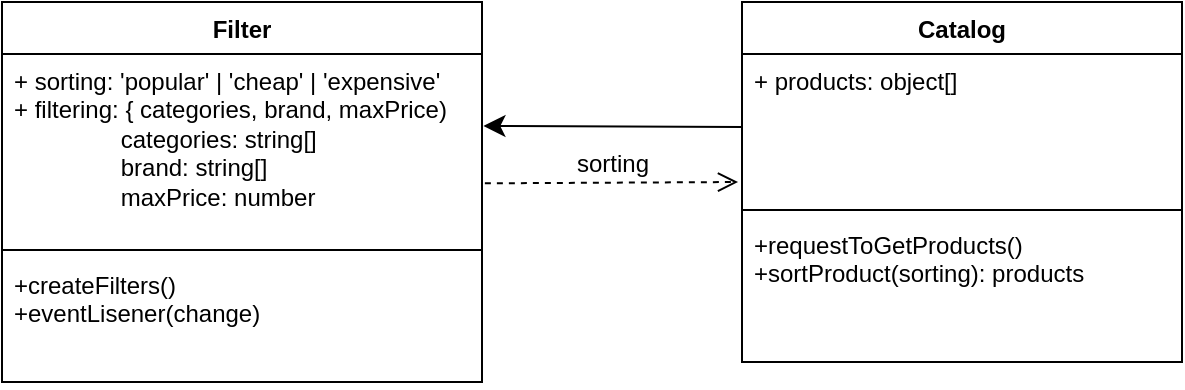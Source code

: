 <mxfile version="23.1.7" type="github">
  <diagram id="C5RBs43oDa-KdzZeNtuy" name="Page-1">
    <mxGraphModel dx="794" dy="509" grid="1" gridSize="10" guides="1" tooltips="1" connect="1" arrows="1" fold="1" page="1" pageScale="1" pageWidth="827" pageHeight="1169" math="0" shadow="0">
      <root>
        <mxCell id="WIyWlLk6GJQsqaUBKTNV-0" />
        <mxCell id="WIyWlLk6GJQsqaUBKTNV-1" parent="WIyWlLk6GJQsqaUBKTNV-0" />
        <mxCell id="ib1jx9rt4TvfZTGL_VWz-0" value="Filter" style="swimlane;fontStyle=1;align=center;verticalAlign=top;childLayout=stackLayout;horizontal=1;startSize=26;horizontalStack=0;resizeParent=1;resizeParentMax=0;resizeLast=0;collapsible=1;marginBottom=0;whiteSpace=wrap;html=1;" vertex="1" parent="WIyWlLk6GJQsqaUBKTNV-1">
          <mxGeometry x="100" y="230" width="240" height="190" as="geometry" />
        </mxCell>
        <mxCell id="ib1jx9rt4TvfZTGL_VWz-1" value="+ sorting: &#39;popular&#39; | &#39;cheap&#39; | &#39;expensive&#39;&lt;br&gt;+ filtering: { categories, brand, maxPrice)&lt;br&gt;&lt;span style=&quot;white-space: pre;&quot;&gt;&#x9;&lt;/span&gt;&lt;span style=&quot;white-space: pre;&quot;&gt;&#x9;&lt;/span&gt;categories: string[]&lt;br&gt;&lt;span style=&quot;white-space: pre;&quot;&gt;&#x9;&lt;/span&gt;&lt;span style=&quot;white-space: pre;&quot;&gt;&#x9;&lt;/span&gt;brand: string[]&lt;br&gt;&lt;span style=&quot;white-space: pre;&quot;&gt;&#x9;&lt;/span&gt;&lt;span style=&quot;white-space: pre;&quot;&gt;&#x9;&lt;/span&gt;maxPrice: number" style="text;strokeColor=none;fillColor=none;align=left;verticalAlign=top;spacingLeft=4;spacingRight=4;overflow=hidden;rotatable=0;points=[[0,0.5],[1,0.5]];portConstraint=eastwest;whiteSpace=wrap;html=1;" vertex="1" parent="ib1jx9rt4TvfZTGL_VWz-0">
          <mxGeometry y="26" width="240" height="94" as="geometry" />
        </mxCell>
        <mxCell id="ib1jx9rt4TvfZTGL_VWz-2" value="" style="line;strokeWidth=1;fillColor=none;align=left;verticalAlign=middle;spacingTop=-1;spacingLeft=3;spacingRight=3;rotatable=0;labelPosition=right;points=[];portConstraint=eastwest;strokeColor=inherit;" vertex="1" parent="ib1jx9rt4TvfZTGL_VWz-0">
          <mxGeometry y="120" width="240" height="8" as="geometry" />
        </mxCell>
        <mxCell id="ib1jx9rt4TvfZTGL_VWz-3" value="+createFilters&lt;span style=&quot;background-color: initial;&quot;&gt;()&lt;br&gt;+eventLisener(change)&lt;br&gt;&lt;/span&gt;" style="text;strokeColor=none;fillColor=none;align=left;verticalAlign=top;spacingLeft=4;spacingRight=4;overflow=hidden;rotatable=0;points=[[0,0.5],[1,0.5]];portConstraint=eastwest;whiteSpace=wrap;html=1;" vertex="1" parent="ib1jx9rt4TvfZTGL_VWz-0">
          <mxGeometry y="128" width="240" height="62" as="geometry" />
        </mxCell>
        <mxCell id="ib1jx9rt4TvfZTGL_VWz-10" value="Catalog" style="swimlane;fontStyle=1;align=center;verticalAlign=top;childLayout=stackLayout;horizontal=1;startSize=26;horizontalStack=0;resizeParent=1;resizeParentMax=0;resizeLast=0;collapsible=1;marginBottom=0;whiteSpace=wrap;html=1;" vertex="1" parent="WIyWlLk6GJQsqaUBKTNV-1">
          <mxGeometry x="470" y="230" width="220" height="180" as="geometry" />
        </mxCell>
        <mxCell id="ib1jx9rt4TvfZTGL_VWz-11" value="+ products: object[]&lt;div&gt;&lt;br/&gt;&lt;/div&gt;" style="text;strokeColor=none;fillColor=none;align=left;verticalAlign=top;spacingLeft=4;spacingRight=4;overflow=hidden;rotatable=0;points=[[0,0.5],[1,0.5]];portConstraint=eastwest;whiteSpace=wrap;html=1;" vertex="1" parent="ib1jx9rt4TvfZTGL_VWz-10">
          <mxGeometry y="26" width="220" height="74" as="geometry" />
        </mxCell>
        <mxCell id="ib1jx9rt4TvfZTGL_VWz-12" value="" style="line;strokeWidth=1;fillColor=none;align=left;verticalAlign=middle;spacingTop=-1;spacingLeft=3;spacingRight=3;rotatable=0;labelPosition=right;points=[];portConstraint=eastwest;strokeColor=inherit;" vertex="1" parent="ib1jx9rt4TvfZTGL_VWz-10">
          <mxGeometry y="100" width="220" height="8" as="geometry" />
        </mxCell>
        <mxCell id="ib1jx9rt4TvfZTGL_VWz-13" value="+requestToGetProducts&lt;span style=&quot;background-color: initial;&quot;&gt;()&lt;br&gt;+sortProduct(sorting): products&lt;br&gt;&lt;/span&gt;" style="text;strokeColor=none;fillColor=none;align=left;verticalAlign=top;spacingLeft=4;spacingRight=4;overflow=hidden;rotatable=0;points=[[0,0.5],[1,0.5]];portConstraint=eastwest;whiteSpace=wrap;html=1;" vertex="1" parent="ib1jx9rt4TvfZTGL_VWz-10">
          <mxGeometry y="108" width="220" height="72" as="geometry" />
        </mxCell>
        <mxCell id="ib1jx9rt4TvfZTGL_VWz-16" style="edgeStyle=none;curved=1;rounded=0;orthogonalLoop=1;jettySize=auto;html=1;fontSize=12;startSize=8;endSize=8;entryX=1.003;entryY=0.383;entryDx=0;entryDy=0;entryPerimeter=0;" edge="1" parent="WIyWlLk6GJQsqaUBKTNV-1" source="ib1jx9rt4TvfZTGL_VWz-11" target="ib1jx9rt4TvfZTGL_VWz-1">
          <mxGeometry relative="1" as="geometry">
            <mxPoint x="340" y="300" as="targetPoint" />
          </mxGeometry>
        </mxCell>
        <mxCell id="ib1jx9rt4TvfZTGL_VWz-17" value="sorting" style="html=1;verticalAlign=bottom;endArrow=open;dashed=1;endSize=8;curved=0;rounded=0;fontSize=12;exitX=1.006;exitY=0.688;exitDx=0;exitDy=0;exitPerimeter=0;entryX=-0.009;entryY=0.865;entryDx=0;entryDy=0;entryPerimeter=0;" edge="1" parent="WIyWlLk6GJQsqaUBKTNV-1" source="ib1jx9rt4TvfZTGL_VWz-1" target="ib1jx9rt4TvfZTGL_VWz-11">
          <mxGeometry relative="1" as="geometry">
            <mxPoint x="460" y="360" as="sourcePoint" />
            <mxPoint x="470" y="320" as="targetPoint" />
          </mxGeometry>
        </mxCell>
      </root>
    </mxGraphModel>
  </diagram>
</mxfile>
